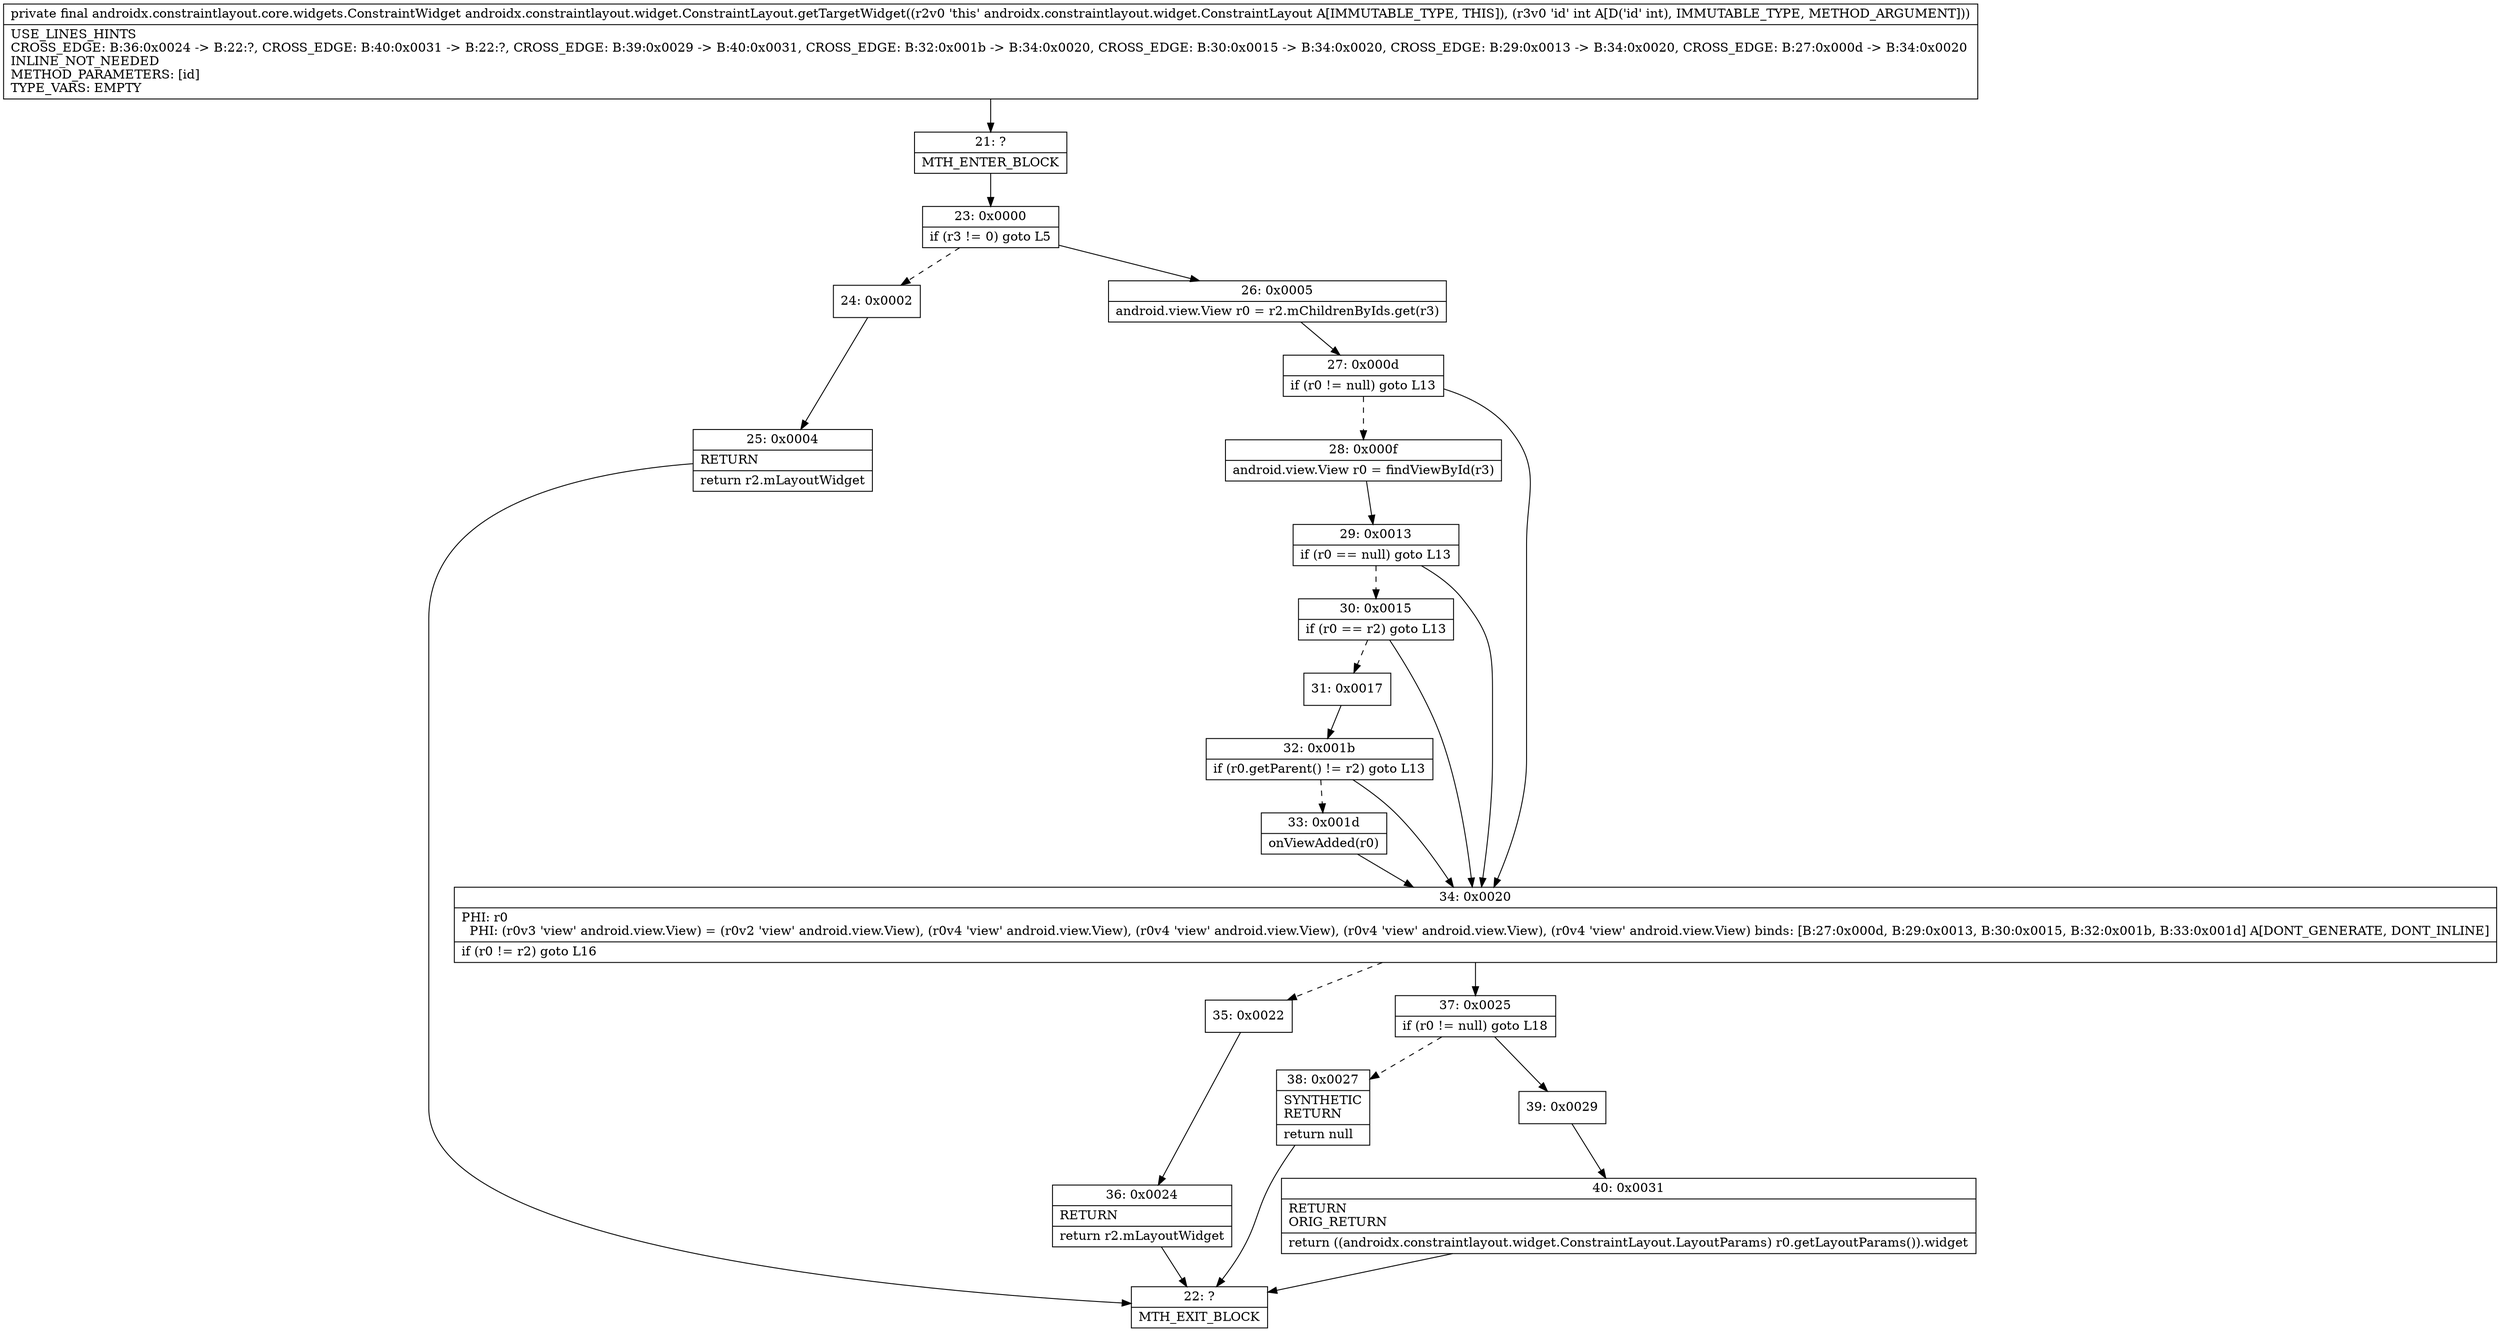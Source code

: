 digraph "CFG forandroidx.constraintlayout.widget.ConstraintLayout.getTargetWidget(I)Landroidx\/constraintlayout\/core\/widgets\/ConstraintWidget;" {
Node_21 [shape=record,label="{21\:\ ?|MTH_ENTER_BLOCK\l}"];
Node_23 [shape=record,label="{23\:\ 0x0000|if (r3 != 0) goto L5\l}"];
Node_24 [shape=record,label="{24\:\ 0x0002}"];
Node_25 [shape=record,label="{25\:\ 0x0004|RETURN\l|return r2.mLayoutWidget\l}"];
Node_22 [shape=record,label="{22\:\ ?|MTH_EXIT_BLOCK\l}"];
Node_26 [shape=record,label="{26\:\ 0x0005|android.view.View r0 = r2.mChildrenByIds.get(r3)\l}"];
Node_27 [shape=record,label="{27\:\ 0x000d|if (r0 != null) goto L13\l}"];
Node_28 [shape=record,label="{28\:\ 0x000f|android.view.View r0 = findViewById(r3)\l}"];
Node_29 [shape=record,label="{29\:\ 0x0013|if (r0 == null) goto L13\l}"];
Node_30 [shape=record,label="{30\:\ 0x0015|if (r0 == r2) goto L13\l}"];
Node_31 [shape=record,label="{31\:\ 0x0017}"];
Node_32 [shape=record,label="{32\:\ 0x001b|if (r0.getParent() != r2) goto L13\l}"];
Node_33 [shape=record,label="{33\:\ 0x001d|onViewAdded(r0)\l}"];
Node_34 [shape=record,label="{34\:\ 0x0020|PHI: r0 \l  PHI: (r0v3 'view' android.view.View) = (r0v2 'view' android.view.View), (r0v4 'view' android.view.View), (r0v4 'view' android.view.View), (r0v4 'view' android.view.View), (r0v4 'view' android.view.View) binds: [B:27:0x000d, B:29:0x0013, B:30:0x0015, B:32:0x001b, B:33:0x001d] A[DONT_GENERATE, DONT_INLINE]\l|if (r0 != r2) goto L16\l}"];
Node_35 [shape=record,label="{35\:\ 0x0022}"];
Node_36 [shape=record,label="{36\:\ 0x0024|RETURN\l|return r2.mLayoutWidget\l}"];
Node_37 [shape=record,label="{37\:\ 0x0025|if (r0 != null) goto L18\l}"];
Node_38 [shape=record,label="{38\:\ 0x0027|SYNTHETIC\lRETURN\l|return null\l}"];
Node_39 [shape=record,label="{39\:\ 0x0029}"];
Node_40 [shape=record,label="{40\:\ 0x0031|RETURN\lORIG_RETURN\l|return ((androidx.constraintlayout.widget.ConstraintLayout.LayoutParams) r0.getLayoutParams()).widget\l}"];
MethodNode[shape=record,label="{private final androidx.constraintlayout.core.widgets.ConstraintWidget androidx.constraintlayout.widget.ConstraintLayout.getTargetWidget((r2v0 'this' androidx.constraintlayout.widget.ConstraintLayout A[IMMUTABLE_TYPE, THIS]), (r3v0 'id' int A[D('id' int), IMMUTABLE_TYPE, METHOD_ARGUMENT]))  | USE_LINES_HINTS\lCROSS_EDGE: B:36:0x0024 \-\> B:22:?, CROSS_EDGE: B:40:0x0031 \-\> B:22:?, CROSS_EDGE: B:39:0x0029 \-\> B:40:0x0031, CROSS_EDGE: B:32:0x001b \-\> B:34:0x0020, CROSS_EDGE: B:30:0x0015 \-\> B:34:0x0020, CROSS_EDGE: B:29:0x0013 \-\> B:34:0x0020, CROSS_EDGE: B:27:0x000d \-\> B:34:0x0020\lINLINE_NOT_NEEDED\lMETHOD_PARAMETERS: [id]\lTYPE_VARS: EMPTY\l}"];
MethodNode -> Node_21;Node_21 -> Node_23;
Node_23 -> Node_24[style=dashed];
Node_23 -> Node_26;
Node_24 -> Node_25;
Node_25 -> Node_22;
Node_26 -> Node_27;
Node_27 -> Node_28[style=dashed];
Node_27 -> Node_34;
Node_28 -> Node_29;
Node_29 -> Node_30[style=dashed];
Node_29 -> Node_34;
Node_30 -> Node_31[style=dashed];
Node_30 -> Node_34;
Node_31 -> Node_32;
Node_32 -> Node_33[style=dashed];
Node_32 -> Node_34;
Node_33 -> Node_34;
Node_34 -> Node_35[style=dashed];
Node_34 -> Node_37;
Node_35 -> Node_36;
Node_36 -> Node_22;
Node_37 -> Node_38[style=dashed];
Node_37 -> Node_39;
Node_38 -> Node_22;
Node_39 -> Node_40;
Node_40 -> Node_22;
}

